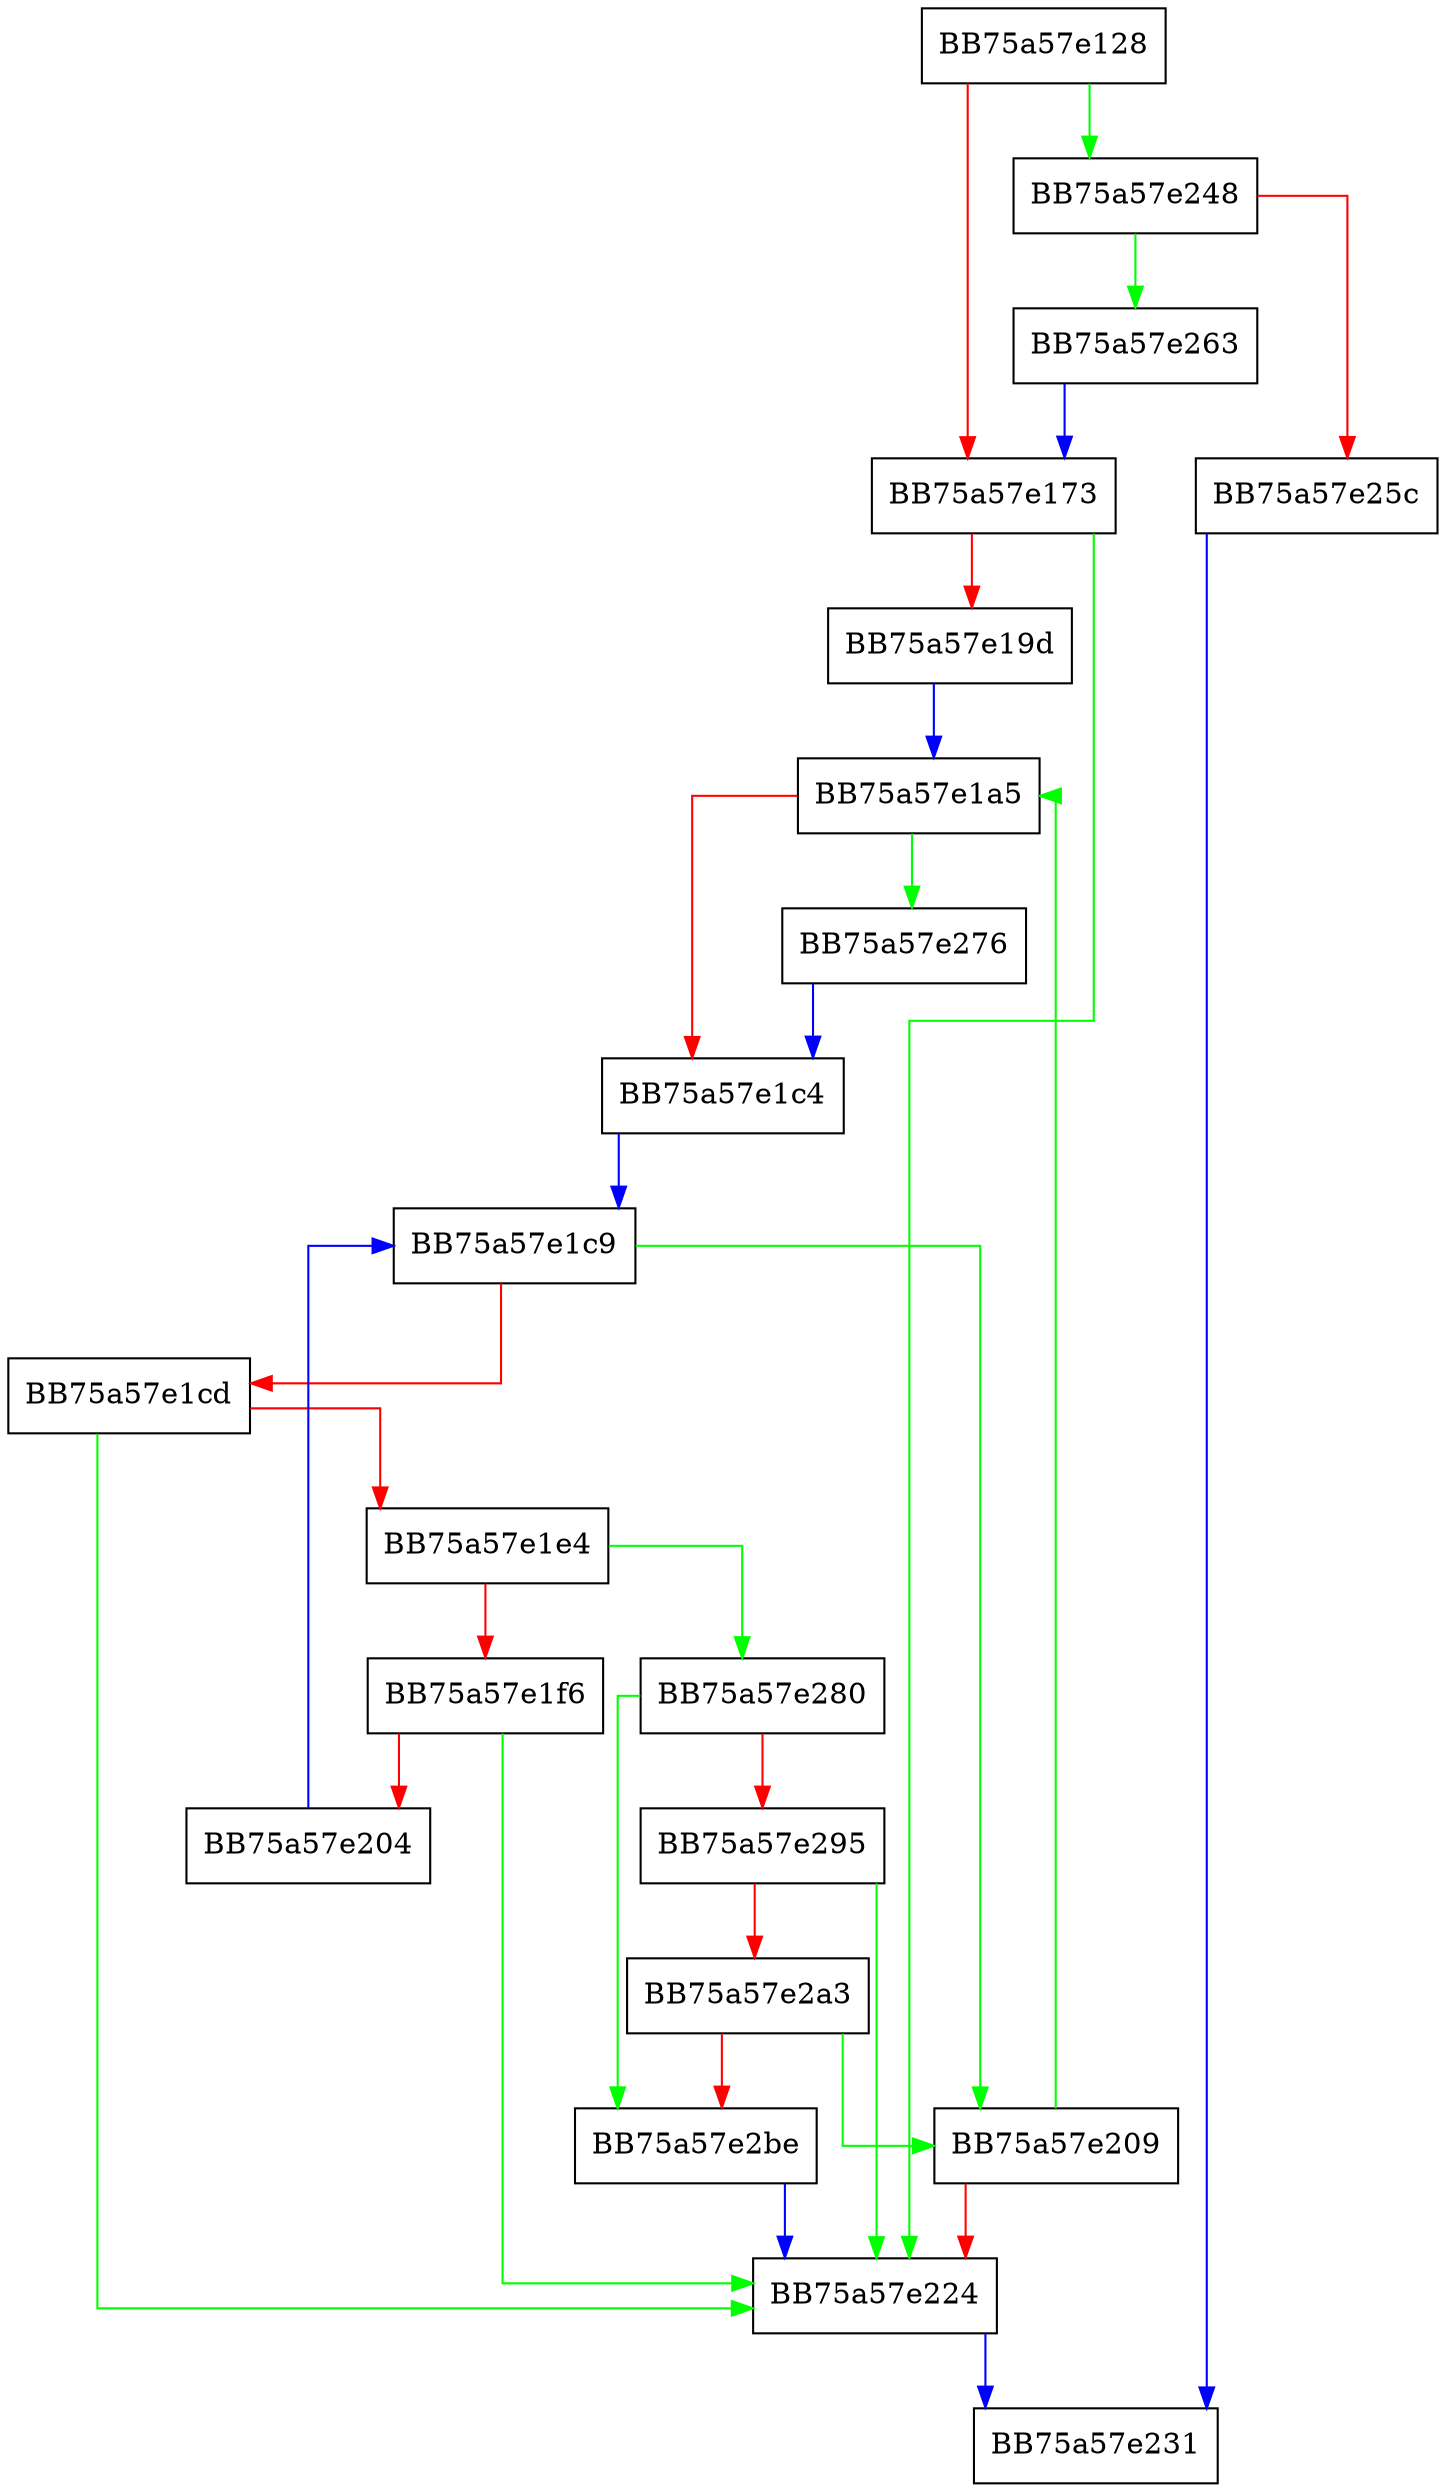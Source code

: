 digraph huffman_mtf_decode {
  node [shape="box"];
  graph [splines=ortho];
  BB75a57e128 -> BB75a57e248 [color="green"];
  BB75a57e128 -> BB75a57e173 [color="red"];
  BB75a57e173 -> BB75a57e224 [color="green"];
  BB75a57e173 -> BB75a57e19d [color="red"];
  BB75a57e19d -> BB75a57e1a5 [color="blue"];
  BB75a57e1a5 -> BB75a57e276 [color="green"];
  BB75a57e1a5 -> BB75a57e1c4 [color="red"];
  BB75a57e1c4 -> BB75a57e1c9 [color="blue"];
  BB75a57e1c9 -> BB75a57e209 [color="green"];
  BB75a57e1c9 -> BB75a57e1cd [color="red"];
  BB75a57e1cd -> BB75a57e224 [color="green"];
  BB75a57e1cd -> BB75a57e1e4 [color="red"];
  BB75a57e1e4 -> BB75a57e280 [color="green"];
  BB75a57e1e4 -> BB75a57e1f6 [color="red"];
  BB75a57e1f6 -> BB75a57e224 [color="green"];
  BB75a57e1f6 -> BB75a57e204 [color="red"];
  BB75a57e204 -> BB75a57e1c9 [color="blue"];
  BB75a57e209 -> BB75a57e1a5 [color="green"];
  BB75a57e209 -> BB75a57e224 [color="red"];
  BB75a57e224 -> BB75a57e231 [color="blue"];
  BB75a57e248 -> BB75a57e263 [color="green"];
  BB75a57e248 -> BB75a57e25c [color="red"];
  BB75a57e25c -> BB75a57e231 [color="blue"];
  BB75a57e263 -> BB75a57e173 [color="blue"];
  BB75a57e276 -> BB75a57e1c4 [color="blue"];
  BB75a57e280 -> BB75a57e2be [color="green"];
  BB75a57e280 -> BB75a57e295 [color="red"];
  BB75a57e295 -> BB75a57e224 [color="green"];
  BB75a57e295 -> BB75a57e2a3 [color="red"];
  BB75a57e2a3 -> BB75a57e209 [color="green"];
  BB75a57e2a3 -> BB75a57e2be [color="red"];
  BB75a57e2be -> BB75a57e224 [color="blue"];
}